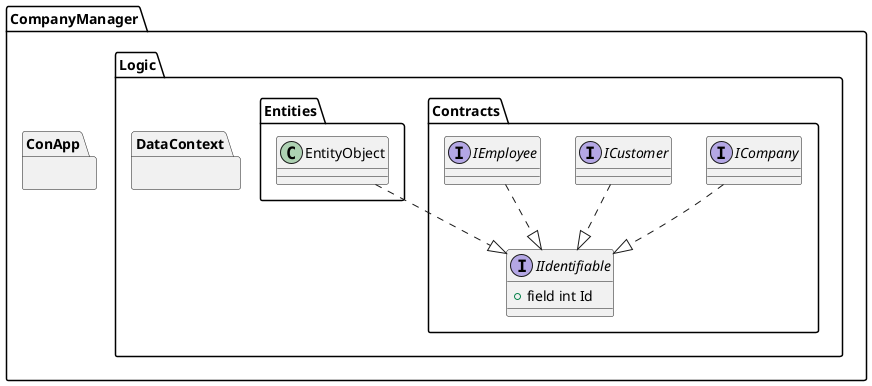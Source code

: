 @startuml
package CompanyManager.Logic.Contracts {
        interface IIdentifiable {
                +field int Id
        }

        interface ICompany {
        }

        interface ICustomer {
        }

        interface IEmployee {
        }

        ICompany ..|> IIdentifiable
        ICustomer ..|> IIdentifiable
        IEmployee ..|> IIdentifiable
}

package CompanyManager.Logic.Entities {
        class EntityObject {
        }


        EntityObject ..|> IIdentifiable
}

package CompanyManager.Logic.DataContext {
}

package CompanyManager.ConApp {
}
@enduml
